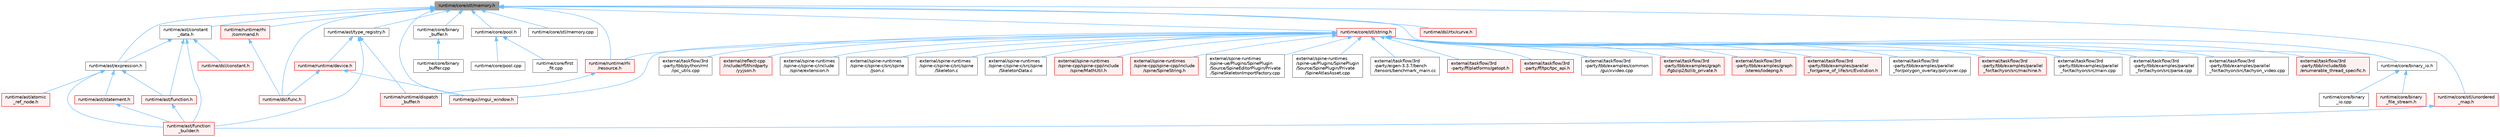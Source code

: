 digraph "runtime/core/stl/memory.h"
{
 // LATEX_PDF_SIZE
  bgcolor="transparent";
  edge [fontname=Helvetica,fontsize=10,labelfontname=Helvetica,labelfontsize=10];
  node [fontname=Helvetica,fontsize=10,shape=box,height=0.2,width=0.4];
  Node1 [id="Node000001",label="runtime/core/stl/memory.h",height=0.2,width=0.4,color="gray40", fillcolor="grey60", style="filled", fontcolor="black",tooltip=" "];
  Node1 -> Node2 [id="edge1_Node000001_Node000002",dir="back",color="steelblue1",style="solid",tooltip=" "];
  Node2 [id="Node000002",label="runtime/ast/constant\l_data.h",height=0.2,width=0.4,color="grey40", fillcolor="white", style="filled",URL="$constant__data_8h.html",tooltip=" "];
  Node2 -> Node3 [id="edge2_Node000002_Node000003",dir="back",color="steelblue1",style="solid",tooltip=" "];
  Node3 [id="Node000003",label="runtime/ast/expression.h",height=0.2,width=0.4,color="grey40", fillcolor="white", style="filled",URL="$expression_8h.html",tooltip=" "];
  Node3 -> Node4 [id="edge3_Node000003_Node000004",dir="back",color="steelblue1",style="solid",tooltip=" "];
  Node4 [id="Node000004",label="runtime/ast/atomic\l_ref_node.h",height=0.2,width=0.4,color="red", fillcolor="#FFF0F0", style="filled",URL="$atomic__ref__node_8h.html",tooltip=" "];
  Node3 -> Node24 [id="edge4_Node000003_Node000024",dir="back",color="steelblue1",style="solid",tooltip=" "];
  Node24 [id="Node000024",label="runtime/ast/function.h",height=0.2,width=0.4,color="red", fillcolor="#FFF0F0", style="filled",URL="$ast_2function_8h.html",tooltip=" "];
  Node24 -> Node26 [id="edge5_Node000024_Node000026",dir="back",color="steelblue1",style="solid",tooltip=" "];
  Node26 [id="Node000026",label="runtime/ast/function\l_builder.h",height=0.2,width=0.4,color="red", fillcolor="#FFF0F0", style="filled",URL="$function__builder_8h.html",tooltip=" "];
  Node3 -> Node26 [id="edge6_Node000003_Node000026",dir="back",color="steelblue1",style="solid",tooltip=" "];
  Node3 -> Node53 [id="edge7_Node000003_Node000053",dir="back",color="steelblue1",style="solid",tooltip=" "];
  Node53 [id="Node000053",label="runtime/ast/statement.h",height=0.2,width=0.4,color="red", fillcolor="#FFF0F0", style="filled",URL="$statement_8h.html",tooltip=" "];
  Node53 -> Node26 [id="edge8_Node000053_Node000026",dir="back",color="steelblue1",style="solid",tooltip=" "];
  Node2 -> Node24 [id="edge9_Node000002_Node000024",dir="back",color="steelblue1",style="solid",tooltip=" "];
  Node2 -> Node26 [id="edge10_Node000002_Node000026",dir="back",color="steelblue1",style="solid",tooltip=" "];
  Node2 -> Node28 [id="edge11_Node000002_Node000028",dir="back",color="steelblue1",style="solid",tooltip=" "];
  Node28 [id="Node000028",label="runtime/dsl/constant.h",height=0.2,width=0.4,color="red", fillcolor="#FFF0F0", style="filled",URL="$constant_8h.html",tooltip=" "];
  Node1 -> Node3 [id="edge12_Node000001_Node000003",dir="back",color="steelblue1",style="solid",tooltip=" "];
  Node1 -> Node54 [id="edge13_Node000001_Node000054",dir="back",color="steelblue1",style="solid",tooltip=" "];
  Node54 [id="Node000054",label="runtime/ast/type_registry.h",height=0.2,width=0.4,color="grey40", fillcolor="white", style="filled",URL="$type__registry_8h.html",tooltip=" "];
  Node54 -> Node26 [id="edge14_Node000054_Node000026",dir="back",color="steelblue1",style="solid",tooltip=" "];
  Node54 -> Node44 [id="edge15_Node000054_Node000044",dir="back",color="steelblue1",style="solid",tooltip=" "];
  Node44 [id="Node000044",label="runtime/runtime/device.h",height=0.2,width=0.4,color="red", fillcolor="#FFF0F0", style="filled",URL="$device_8h.html",tooltip=" "];
  Node44 -> Node7 [id="edge16_Node000044_Node000007",dir="back",color="steelblue1",style="solid",tooltip=" "];
  Node7 [id="Node000007",label="runtime/dsl/func.h",height=0.2,width=0.4,color="red", fillcolor="#FFF0F0", style="filled",URL="$func_8h.html",tooltip=" "];
  Node44 -> Node45 [id="edge17_Node000044_Node000045",dir="back",color="steelblue1",style="solid",tooltip=" "];
  Node45 [id="Node000045",label="runtime/gui/imgui_window.h",height=0.2,width=0.4,color="red", fillcolor="#FFF0F0", style="filled",URL="$imgui__window_8h.html",tooltip=" "];
  Node54 -> Node46 [id="edge18_Node000054_Node000046",dir="back",color="steelblue1",style="solid",tooltip=" "];
  Node46 [id="Node000046",label="runtime/runtime/dispatch\l_buffer.h",height=0.2,width=0.4,color="red", fillcolor="#FFF0F0", style="filled",URL="$dispatch__buffer_8h.html",tooltip=" "];
  Node1 -> Node55 [id="edge19_Node000001_Node000055",dir="back",color="steelblue1",style="solid",tooltip=" "];
  Node55 [id="Node000055",label="runtime/core/binary\l_buffer.h",height=0.2,width=0.4,color="grey40", fillcolor="white", style="filled",URL="$binary__buffer_8h.html",tooltip=" "];
  Node55 -> Node56 [id="edge20_Node000055_Node000056",dir="back",color="steelblue1",style="solid",tooltip=" "];
  Node56 [id="Node000056",label="runtime/core/binary\l_buffer.cpp",height=0.2,width=0.4,color="grey40", fillcolor="white", style="filled",URL="$binary__buffer_8cpp.html",tooltip=" "];
  Node1 -> Node57 [id="edge21_Node000001_Node000057",dir="back",color="steelblue1",style="solid",tooltip=" "];
  Node57 [id="Node000057",label="runtime/core/binary_io.h",height=0.2,width=0.4,color="grey40", fillcolor="white", style="filled",URL="$binary__io_8h.html",tooltip=" "];
  Node57 -> Node58 [id="edge22_Node000057_Node000058",dir="back",color="steelblue1",style="solid",tooltip=" "];
  Node58 [id="Node000058",label="runtime/core/binary\l_file_stream.h",height=0.2,width=0.4,color="red", fillcolor="#FFF0F0", style="filled",URL="$binary__file__stream_8h.html",tooltip=" "];
  Node57 -> Node60 [id="edge23_Node000057_Node000060",dir="back",color="steelblue1",style="solid",tooltip=" "];
  Node60 [id="Node000060",label="runtime/core/binary\l_io.cpp",height=0.2,width=0.4,color="grey40", fillcolor="white", style="filled",URL="$binary__io_8cpp.html",tooltip=" "];
  Node1 -> Node61 [id="edge24_Node000001_Node000061",dir="back",color="steelblue1",style="solid",tooltip=" "];
  Node61 [id="Node000061",label="runtime/core/pool.h",height=0.2,width=0.4,color="grey40", fillcolor="white", style="filled",URL="$runtime_2core_2pool_8h.html",tooltip=" "];
  Node61 -> Node62 [id="edge25_Node000061_Node000062",dir="back",color="steelblue1",style="solid",tooltip=" "];
  Node62 [id="Node000062",label="runtime/core/first\l_fit.cpp",height=0.2,width=0.4,color="grey40", fillcolor="white", style="filled",URL="$first__fit_8cpp.html",tooltip=" "];
  Node61 -> Node63 [id="edge26_Node000061_Node000063",dir="back",color="steelblue1",style="solid",tooltip=" "];
  Node63 [id="Node000063",label="runtime/core/pool.cpp",height=0.2,width=0.4,color="grey40", fillcolor="white", style="filled",URL="$pool_8cpp.html",tooltip=" "];
  Node1 -> Node64 [id="edge27_Node000001_Node000064",dir="back",color="steelblue1",style="solid",tooltip=" "];
  Node64 [id="Node000064",label="runtime/core/stl/memory.cpp",height=0.2,width=0.4,color="grey40", fillcolor="white", style="filled",URL="$core_2stl_2memory_8cpp.html",tooltip=" "];
  Node1 -> Node65 [id="edge28_Node000001_Node000065",dir="back",color="steelblue1",style="solid",tooltip=" "];
  Node65 [id="Node000065",label="runtime/core/stl/string.h",height=0.2,width=0.4,color="red", fillcolor="#FFF0F0", style="filled",URL="$string_8h.html",tooltip=" "];
  Node65 -> Node66 [id="edge29_Node000065_Node000066",dir="back",color="steelblue1",style="solid",tooltip=" "];
  Node66 [id="Node000066",label="external/reflect-cpp\l/include/rfl/thirdparty\l/yyjson.h",height=0.2,width=0.4,color="red", fillcolor="#FFF0F0", style="filled",URL="$yyjson_8h.html",tooltip=" "];
  Node65 -> Node405 [id="edge30_Node000065_Node000405",dir="back",color="steelblue1",style="solid",tooltip=" "];
  Node405 [id="Node000405",label="external/spine-runtimes\l/spine-c/spine-c/include\l/spine/extension.h",height=0.2,width=0.4,color="grey40", fillcolor="white", style="filled",URL="$spine-c_2include_2spine_2extension_8h.html",tooltip=" "];
  Node65 -> Node406 [id="edge31_Node000065_Node000406",dir="back",color="steelblue1",style="solid",tooltip=" "];
  Node406 [id="Node000406",label="external/spine-runtimes\l/spine-c/spine-c/src/spine\l/Json.c",height=0.2,width=0.4,color="grey40", fillcolor="white", style="filled",URL="$_json_8c.html",tooltip=" "];
  Node65 -> Node407 [id="edge32_Node000065_Node000407",dir="back",color="steelblue1",style="solid",tooltip=" "];
  Node407 [id="Node000407",label="external/spine-runtimes\l/spine-c/spine-c/src/spine\l/Skeleton.c",height=0.2,width=0.4,color="grey40", fillcolor="white", style="filled",URL="$_skeleton_8c.html",tooltip=" "];
  Node65 -> Node408 [id="edge33_Node000065_Node000408",dir="back",color="steelblue1",style="solid",tooltip=" "];
  Node408 [id="Node000408",label="external/spine-runtimes\l/spine-c/spine-c/src/spine\l/SkeletonData.c",height=0.2,width=0.4,color="grey40", fillcolor="white", style="filled",URL="$_skeleton_data_8c.html",tooltip=" "];
  Node65 -> Node409 [id="edge34_Node000065_Node000409",dir="back",color="steelblue1",style="solid",tooltip=" "];
  Node409 [id="Node000409",label="external/spine-runtimes\l/spine-cpp/spine-cpp/include\l/spine/MathUtil.h",height=0.2,width=0.4,color="red", fillcolor="#FFF0F0", style="filled",URL="$_math_util_8h.html",tooltip=" "];
  Node65 -> Node420 [id="edge35_Node000065_Node000420",dir="back",color="steelblue1",style="solid",tooltip=" "];
  Node420 [id="Node000420",label="external/spine-runtimes\l/spine-cpp/spine-cpp/include\l/spine/SpineString.h",height=0.2,width=0.4,color="red", fillcolor="#FFF0F0", style="filled",URL="$_spine_string_8h.html",tooltip=" "];
  Node65 -> Node560 [id="edge36_Node000065_Node000560",dir="back",color="steelblue1",style="solid",tooltip=" "];
  Node560 [id="Node000560",label="external/spine-runtimes\l/spine-ue/Plugins/SpinePlugin\l/Source/SpineEditorPlugin/Private\l/SpineSkeletonImportFactory.cpp",height=0.2,width=0.4,color="grey40", fillcolor="white", style="filled",URL="$_spine_skeleton_import_factory_8cpp.html",tooltip=" "];
  Node65 -> Node561 [id="edge37_Node000065_Node000561",dir="back",color="steelblue1",style="solid",tooltip=" "];
  Node561 [id="Node000561",label="external/spine-runtimes\l/spine-ue/Plugins/SpinePlugin\l/Source/SpinePlugin/Private\l/SpineAtlasAsset.cpp",height=0.2,width=0.4,color="grey40", fillcolor="white", style="filled",URL="$_spine_atlas_asset_8cpp.html",tooltip=" "];
  Node65 -> Node562 [id="edge38_Node000065_Node000562",dir="back",color="steelblue1",style="solid",tooltip=" "];
  Node562 [id="Node000562",label="external/taskflow/3rd\l-party/eigen-3.3.7/bench\l/tensors/benchmark_main.cc",height=0.2,width=0.4,color="grey40", fillcolor="white", style="filled",URL="$benchmark__main_8cc.html",tooltip=" "];
  Node65 -> Node563 [id="edge39_Node000065_Node000563",dir="back",color="steelblue1",style="solid",tooltip=" "];
  Node563 [id="Node000563",label="external/taskflow/3rd\l-party/ff/platforms/getopt.h",height=0.2,width=0.4,color="red", fillcolor="#FFF0F0", style="filled",URL="$external_2taskflow_23rd-party_2ff_2platforms_2getopt_8h.html",tooltip=" "];
  Node65 -> Node565 [id="edge40_Node000065_Node000565",dir="back",color="steelblue1",style="solid",tooltip=" "];
  Node565 [id="Node000565",label="external/taskflow/3rd\l-party/ff/tpc/tpc_api.h",height=0.2,width=0.4,color="red", fillcolor="#FFF0F0", style="filled",URL="$tpc__api_8h.html",tooltip="ThreadPoolComposer API for hardware threadpool integration. Low-level API to interface hardware accel..."];
  Node65 -> Node569 [id="edge41_Node000065_Node000569",dir="back",color="steelblue1",style="solid",tooltip=" "];
  Node569 [id="Node000569",label="external/taskflow/3rd\l-party/tbb/examples/common\l/gui/xvideo.cpp",height=0.2,width=0.4,color="grey40", fillcolor="white", style="filled",URL="$3rd-party_2tbb_2examples_2common_2gui_2xvideo_8cpp.html",tooltip=" "];
  Node65 -> Node570 [id="edge42_Node000065_Node000570",dir="back",color="steelblue1",style="solid",tooltip=" "];
  Node570 [id="Node000570",label="external/taskflow/3rd\l-party/tbb/examples/graph\l/fgbzip2/bzlib_private.h",height=0.2,width=0.4,color="red", fillcolor="#FFF0F0", style="filled",URL="$bzlib__private_8h.html",tooltip=" "];
  Node65 -> Node578 [id="edge43_Node000065_Node000578",dir="back",color="steelblue1",style="solid",tooltip=" "];
  Node578 [id="Node000578",label="external/taskflow/3rd\l-party/tbb/examples/graph\l/stereo/lodepng.h",height=0.2,width=0.4,color="red", fillcolor="#FFF0F0", style="filled",URL="$lodepng_8h.html",tooltip=" "];
  Node65 -> Node581 [id="edge44_Node000065_Node000581",dir="back",color="steelblue1",style="solid",tooltip=" "];
  Node581 [id="Node000581",label="external/taskflow/3rd\l-party/tbb/examples/parallel\l_for/game_of_life/src/Evolution.h",height=0.2,width=0.4,color="red", fillcolor="#FFF0F0", style="filled",URL="$_evolution_8h.html",tooltip=" "];
  Node65 -> Node586 [id="edge45_Node000065_Node000586",dir="back",color="steelblue1",style="solid",tooltip=" "];
  Node586 [id="Node000586",label="external/taskflow/3rd\l-party/tbb/examples/parallel\l_for/polygon_overlay/polyover.cpp",height=0.2,width=0.4,color="grey40", fillcolor="white", style="filled",URL="$polyover_8cpp.html",tooltip=" "];
  Node65 -> Node587 [id="edge46_Node000065_Node000587",dir="back",color="steelblue1",style="solid",tooltip=" "];
  Node587 [id="Node000587",label="external/taskflow/3rd\l-party/tbb/examples/parallel\l_for/tachyon/src/machine.h",height=0.2,width=0.4,color="red", fillcolor="#FFF0F0", style="filled",URL="$machine_8h.html",tooltip=" "];
  Node65 -> Node623 [id="edge47_Node000065_Node000623",dir="back",color="steelblue1",style="solid",tooltip=" "];
  Node623 [id="Node000623",label="external/taskflow/3rd\l-party/tbb/examples/parallel\l_for/tachyon/src/main.cpp",height=0.2,width=0.4,color="grey40", fillcolor="white", style="filled",URL="$external_2taskflow_23rd-party_2tbb_2examples_2parallel__for_2tachyon_2src_2main_8cpp.html",tooltip=" "];
  Node65 -> Node627 [id="edge48_Node000065_Node000627",dir="back",color="steelblue1",style="solid",tooltip=" "];
  Node627 [id="Node000627",label="external/taskflow/3rd\l-party/tbb/examples/parallel\l_for/tachyon/src/parse.cpp",height=0.2,width=0.4,color="grey40", fillcolor="white", style="filled",URL="$parse_8cpp.html",tooltip=" "];
  Node65 -> Node624 [id="edge49_Node000065_Node000624",dir="back",color="steelblue1",style="solid",tooltip=" "];
  Node624 [id="Node000624",label="external/taskflow/3rd\l-party/tbb/examples/parallel\l_for/tachyon/src/tachyon_video.cpp",height=0.2,width=0.4,color="grey40", fillcolor="white", style="filled",URL="$tachyon__video_8cpp.html",tooltip=" "];
  Node65 -> Node628 [id="edge50_Node000065_Node000628",dir="back",color="steelblue1",style="solid",tooltip=" "];
  Node628 [id="Node000628",label="external/taskflow/3rd\l-party/tbb/include/tbb\l/enumerable_thread_specific.h",height=0.2,width=0.4,color="red", fillcolor="#FFF0F0", style="filled",URL="$enumerable__thread__specific_8h.html",tooltip=" "];
  Node65 -> Node656 [id="edge51_Node000065_Node000656",dir="back",color="steelblue1",style="solid",tooltip=" "];
  Node656 [id="Node000656",label="external/taskflow/3rd\l-party/tbb/python/rml\l/ipc_utils.cpp",height=0.2,width=0.4,color="grey40", fillcolor="white", style="filled",URL="$ipc__utils_8cpp.html",tooltip=" "];
  Node65 -> Node57 [id="edge52_Node000065_Node000057",dir="back",color="steelblue1",style="solid",tooltip=" "];
  Node65 -> Node45 [id="edge53_Node000065_Node000045",dir="back",color="steelblue1",style="solid",tooltip=" "];
  Node65 -> Node854 [id="edge54_Node000065_Node000854",dir="back",color="steelblue1",style="solid",tooltip=" "];
  Node854 [id="Node000854",label="runtime/runtime/rhi\l/resource.h",height=0.2,width=0.4,color="red", fillcolor="#FFF0F0", style="filled",URL="$runtime_2runtime_2rhi_2resource_8h.html",tooltip=" "];
  Node854 -> Node46 [id="edge55_Node000854_Node000046",dir="back",color="steelblue1",style="solid",tooltip=" "];
  Node1 -> Node725 [id="edge56_Node000001_Node000725",dir="back",color="steelblue1",style="solid",tooltip=" "];
  Node725 [id="Node000725",label="runtime/core/stl/unordered\l_map.h",height=0.2,width=0.4,color="red", fillcolor="#FFF0F0", style="filled",URL="$core_2stl_2unordered__map_8h.html",tooltip=" "];
  Node725 -> Node26 [id="edge57_Node000725_Node000026",dir="back",color="steelblue1",style="solid",tooltip=" "];
  Node1 -> Node7 [id="edge58_Node000001_Node000007",dir="back",color="steelblue1",style="solid",tooltip=" "];
  Node1 -> Node36 [id="edge59_Node000001_Node000036",dir="back",color="steelblue1",style="solid",tooltip=" "];
  Node36 [id="Node000036",label="runtime/dsl/rtx/curve.h",height=0.2,width=0.4,color="red", fillcolor="#FFF0F0", style="filled",URL="$dsl_2rtx_2curve_8h.html",tooltip=" "];
  Node1 -> Node45 [id="edge60_Node000001_Node000045",dir="back",color="steelblue1",style="solid",tooltip=" "];
  Node1 -> Node710 [id="edge61_Node000001_Node000710",dir="back",color="steelblue1",style="solid",tooltip=" "];
  Node710 [id="Node000710",label="runtime/runtime/rhi\l/command.h",height=0.2,width=0.4,color="red", fillcolor="#FFF0F0", style="filled",URL="$command_8h.html",tooltip=" "];
  Node710 -> Node7 [id="edge62_Node000710_Node000007",dir="back",color="steelblue1",style="solid",tooltip=" "];
  Node1 -> Node854 [id="edge63_Node000001_Node000854",dir="back",color="steelblue1",style="solid",tooltip=" "];
}
